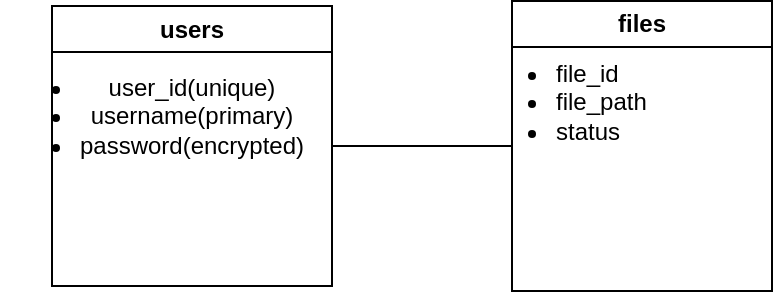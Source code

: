 <mxfile version="26.0.12">
  <diagram name="Page-1" id="LIiPpodHZWzeGJHmhpI4">
    <mxGraphModel dx="984" dy="576" grid="1" gridSize="10" guides="1" tooltips="1" connect="1" arrows="1" fold="1" page="1" pageScale="1" pageWidth="850" pageHeight="1100" math="0" shadow="0">
      <root>
        <mxCell id="0" />
        <mxCell id="1" parent="0" />
        <mxCell id="c7uYcp7gHRq5vSmRVMSs-2" value="users" style="swimlane;whiteSpace=wrap;html=1;" vertex="1" parent="1">
          <mxGeometry x="320" y="190" width="140" height="140" as="geometry">
            <mxRectangle x="320" y="190" width="70" height="30" as="alternateBounds" />
          </mxGeometry>
        </mxCell>
        <mxCell id="c7uYcp7gHRq5vSmRVMSs-3" value="&lt;ul&gt;&lt;li&gt;user_id(unique)&lt;/li&gt;&lt;li&gt;username(primary)&lt;/li&gt;&lt;li&gt;password(encrypted)&lt;/li&gt;&lt;/ul&gt;" style="text;html=1;align=center;verticalAlign=middle;whiteSpace=wrap;rounded=0;" vertex="1" parent="c7uYcp7gHRq5vSmRVMSs-2">
          <mxGeometry x="20" y="40" width="60" height="30" as="geometry" />
        </mxCell>
        <mxCell id="c7uYcp7gHRq5vSmRVMSs-4" value="files" style="swimlane;whiteSpace=wrap;html=1;" vertex="1" parent="1">
          <mxGeometry x="550" y="187.5" width="130" height="145" as="geometry">
            <mxRectangle x="550" y="187.5" width="60" height="30" as="alternateBounds" />
          </mxGeometry>
        </mxCell>
        <mxCell id="c7uYcp7gHRq5vSmRVMSs-6" value="&lt;ul&gt;&lt;li&gt;file_id&lt;/li&gt;&lt;li&gt;file_path&lt;/li&gt;&lt;li&gt;status&lt;/li&gt;&lt;/ul&gt;" style="text;html=1;align=left;verticalAlign=middle;whiteSpace=wrap;rounded=0;" vertex="1" parent="c7uYcp7gHRq5vSmRVMSs-4">
          <mxGeometry x="-20" y="35" width="60" height="30" as="geometry" />
        </mxCell>
        <mxCell id="c7uYcp7gHRq5vSmRVMSs-8" value="" style="endArrow=none;html=1;rounded=0;entryX=0;entryY=0.5;entryDx=0;entryDy=0;exitX=1;exitY=0.5;exitDx=0;exitDy=0;" edge="1" parent="1" source="c7uYcp7gHRq5vSmRVMSs-2" target="c7uYcp7gHRq5vSmRVMSs-4">
          <mxGeometry width="50" height="50" relative="1" as="geometry">
            <mxPoint x="400" y="420" as="sourcePoint" />
            <mxPoint x="450" y="370" as="targetPoint" />
          </mxGeometry>
        </mxCell>
      </root>
    </mxGraphModel>
  </diagram>
</mxfile>
